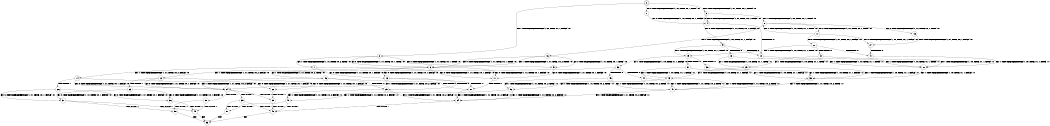 digraph BCG {
size = "7, 10.5";
center = TRUE;
node [shape = circle];
0 [peripheries = 2];
0 -> 1 [label = "EX !0 !ATOMIC_EXCH_BRANCH (1, +1, TRUE, +0, 1, TRUE) !:0:"];
0 -> 2 [label = "EX !1 !ATOMIC_EXCH_BRANCH (1, +0, TRUE, +1, 1, FALSE) !:0:"];
0 -> 3 [label = "EX !0 !ATOMIC_EXCH_BRANCH (1, +1, TRUE, +0, 1, TRUE) !:0:"];
1 -> 4 [label = "EX !0 !ATOMIC_EXCH_BRANCH (1, +1, TRUE, +0, 1, FALSE) !:0:"];
2 -> 5 [label = "EX !0 !ATOMIC_EXCH_BRANCH (1, +1, TRUE, +0, 1, TRUE) !:0:"];
2 -> 6 [label = "EX !0 !ATOMIC_EXCH_BRANCH (1, +1, TRUE, +0, 1, TRUE) !:0:"];
2 -> 7 [label = "EX !1 !ATOMIC_EXCH_BRANCH (1, +1, TRUE, +0, 2, TRUE) !:0:"];
3 -> 4 [label = "EX !0 !ATOMIC_EXCH_BRANCH (1, +1, TRUE, +0, 1, FALSE) !:0:"];
3 -> 8 [label = "EX !1 !ATOMIC_EXCH_BRANCH (1, +0, TRUE, +1, 1, TRUE) !:0:"];
3 -> 9 [label = "EX !0 !ATOMIC_EXCH_BRANCH (1, +1, TRUE, +0, 1, FALSE) !:0:"];
4 -> 10 [label = "TERMINATE !0"];
5 -> 11 [label = "EX !0 !ATOMIC_EXCH_BRANCH (1, +1, TRUE, +0, 1, FALSE) !:0:"];
6 -> 11 [label = "EX !0 !ATOMIC_EXCH_BRANCH (1, +1, TRUE, +0, 1, FALSE) !:0:"];
6 -> 12 [label = "EX !1 !ATOMIC_EXCH_BRANCH (1, +1, TRUE, +0, 2, FALSE) !:0:"];
6 -> 13 [label = "EX !0 !ATOMIC_EXCH_BRANCH (1, +1, TRUE, +0, 1, FALSE) !:0:"];
7 -> 11 [label = "EX !0 !ATOMIC_EXCH_BRANCH (1, +1, TRUE, +0, 1, FALSE) !:0:"];
7 -> 13 [label = "EX !0 !ATOMIC_EXCH_BRANCH (1, +1, TRUE, +0, 1, FALSE) !:0:"];
7 -> 14 [label = "EX !1 !ATOMIC_EXCH_BRANCH (1, +1, TRUE, +0, 2, FALSE) !:0:"];
8 -> 15 [label = "EX !0 !ATOMIC_EXCH_BRANCH (1, +1, TRUE, +0, 1, TRUE) !:0:"];
8 -> 16 [label = "EX !1 !ATOMIC_EXCH_BRANCH (1, +0, TRUE, +1, 1, FALSE) !:0:"];
8 -> 17 [label = "EX !0 !ATOMIC_EXCH_BRANCH (1, +1, TRUE, +0, 1, TRUE) !:0:"];
9 -> 10 [label = "TERMINATE !0"];
9 -> 18 [label = "TERMINATE !0"];
9 -> 19 [label = "EX !1 !ATOMIC_EXCH_BRANCH (1, +0, TRUE, +1, 1, TRUE) !:0:"];
10 -> 20 [label = "EX !1 !ATOMIC_EXCH_BRANCH (1, +0, TRUE, +1, 1, TRUE) !:1:"];
11 -> 21 [label = "TERMINATE !0"];
12 -> 22 [label = "EX !0 !ATOMIC_EXCH_BRANCH (1, +1, TRUE, +0, 1, FALSE) !:0:"];
12 -> 23 [label = "TERMINATE !1"];
12 -> 24 [label = "EX !0 !ATOMIC_EXCH_BRANCH (1, +1, TRUE, +0, 1, FALSE) !:0:"];
13 -> 21 [label = "TERMINATE !0"];
13 -> 25 [label = "TERMINATE !0"];
13 -> 24 [label = "EX !1 !ATOMIC_EXCH_BRANCH (1, +1, TRUE, +0, 2, FALSE) !:0:"];
14 -> 22 [label = "EX !0 !ATOMIC_EXCH_BRANCH (1, +1, TRUE, +0, 1, FALSE) !:0:"];
14 -> 26 [label = "TERMINATE !1"];
14 -> 24 [label = "EX !0 !ATOMIC_EXCH_BRANCH (1, +1, TRUE, +0, 1, FALSE) !:0:"];
15 -> 27 [label = "EX !0 !ATOMIC_EXCH_BRANCH (1, +1, TRUE, +0, 1, FALSE) !:0:"];
16 -> 5 [label = "EX !0 !ATOMIC_EXCH_BRANCH (1, +1, TRUE, +0, 1, TRUE) !:0:"];
16 -> 6 [label = "EX !1 !ATOMIC_EXCH_BRANCH (1, +1, TRUE, +0, 2, TRUE) !:0:"];
16 -> 6 [label = "EX !0 !ATOMIC_EXCH_BRANCH (1, +1, TRUE, +0, 1, TRUE) !:0:"];
17 -> 27 [label = "EX !0 !ATOMIC_EXCH_BRANCH (1, +1, TRUE, +0, 1, FALSE) !:0:"];
17 -> 8 [label = "EX !1 !ATOMIC_EXCH_BRANCH (1, +0, TRUE, +1, 1, TRUE) !:0:"];
17 -> 28 [label = "EX !0 !ATOMIC_EXCH_BRANCH (1, +1, TRUE, +0, 1, FALSE) !:0:"];
18 -> 20 [label = "EX !1 !ATOMIC_EXCH_BRANCH (1, +0, TRUE, +1, 1, TRUE) !:1:"];
18 -> 29 [label = "EX !1 !ATOMIC_EXCH_BRANCH (1, +0, TRUE, +1, 1, TRUE) !:1:"];
19 -> 30 [label = "TERMINATE !0"];
19 -> 31 [label = "TERMINATE !0"];
19 -> 32 [label = "EX !1 !ATOMIC_EXCH_BRANCH (1, +0, TRUE, +1, 1, FALSE) !:0:"];
20 -> 33 [label = "EX !1 !ATOMIC_EXCH_BRANCH (1, +0, TRUE, +1, 1, FALSE) !:1:"];
21 -> 34 [label = "EX !1 !ATOMIC_EXCH_BRANCH (1, +1, TRUE, +0, 2, FALSE) !:1:"];
22 -> 35 [label = "TERMINATE !0"];
23 -> 36 [label = "EX !0 !ATOMIC_EXCH_BRANCH (1, +1, TRUE, +0, 1, FALSE) !:0:"];
23 -> 37 [label = "EX !0 !ATOMIC_EXCH_BRANCH (1, +1, TRUE, +0, 1, FALSE) !:0:"];
24 -> 35 [label = "TERMINATE !0"];
24 -> 38 [label = "TERMINATE !1"];
24 -> 39 [label = "TERMINATE !0"];
25 -> 34 [label = "EX !1 !ATOMIC_EXCH_BRANCH (1, +1, TRUE, +0, 2, FALSE) !:1:"];
25 -> 40 [label = "EX !1 !ATOMIC_EXCH_BRANCH (1, +1, TRUE, +0, 2, FALSE) !:1:"];
26 -> 36 [label = "EX !0 !ATOMIC_EXCH_BRANCH (1, +1, TRUE, +0, 1, FALSE) !:0:"];
26 -> 37 [label = "EX !0 !ATOMIC_EXCH_BRANCH (1, +1, TRUE, +0, 1, FALSE) !:0:"];
27 -> 41 [label = "TERMINATE !0"];
28 -> 41 [label = "TERMINATE !0"];
28 -> 42 [label = "TERMINATE !0"];
28 -> 19 [label = "EX !1 !ATOMIC_EXCH_BRANCH (1, +0, TRUE, +1, 1, TRUE) !:0:"];
29 -> 33 [label = "EX !1 !ATOMIC_EXCH_BRANCH (1, +0, TRUE, +1, 1, FALSE) !:1:"];
29 -> 43 [label = "EX !1 !ATOMIC_EXCH_BRANCH (1, +0, TRUE, +1, 1, FALSE) !:1:"];
30 -> 33 [label = "EX !1 !ATOMIC_EXCH_BRANCH (1, +0, TRUE, +1, 1, FALSE) !:1:"];
31 -> 33 [label = "EX !1 !ATOMIC_EXCH_BRANCH (1, +0, TRUE, +1, 1, FALSE) !:1:"];
31 -> 43 [label = "EX !1 !ATOMIC_EXCH_BRANCH (1, +0, TRUE, +1, 1, FALSE) !:1:"];
32 -> 44 [label = "TERMINATE !0"];
32 -> 45 [label = "TERMINATE !0"];
32 -> 46 [label = "EX !1 !ATOMIC_EXCH_BRANCH (1, +1, TRUE, +0, 2, TRUE) !:0:"];
33 -> 47 [label = "EX !1 !ATOMIC_EXCH_BRANCH (1, +1, TRUE, +0, 2, TRUE) !:1:"];
34 -> 48 [label = "TERMINATE !1"];
35 -> 48 [label = "TERMINATE !1"];
36 -> 49 [label = "TERMINATE !0"];
37 -> 49 [label = "TERMINATE !0"];
37 -> 50 [label = "TERMINATE !0"];
38 -> 49 [label = "TERMINATE !0"];
38 -> 50 [label = "TERMINATE !0"];
39 -> 48 [label = "TERMINATE !1"];
39 -> 51 [label = "TERMINATE !1"];
40 -> 48 [label = "TERMINATE !1"];
40 -> 51 [label = "TERMINATE !1"];
41 -> 20 [label = "EX !1 !ATOMIC_EXCH_BRANCH (1, +0, TRUE, +1, 1, TRUE) !:1:"];
42 -> 20 [label = "EX !1 !ATOMIC_EXCH_BRANCH (1, +0, TRUE, +1, 1, TRUE) !:1:"];
42 -> 29 [label = "EX !1 !ATOMIC_EXCH_BRANCH (1, +0, TRUE, +1, 1, TRUE) !:1:"];
43 -> 47 [label = "EX !1 !ATOMIC_EXCH_BRANCH (1, +1, TRUE, +0, 2, TRUE) !:1:"];
43 -> 52 [label = "EX !1 !ATOMIC_EXCH_BRANCH (1, +1, TRUE, +0, 2, TRUE) !:1:"];
44 -> 47 [label = "EX !1 !ATOMIC_EXCH_BRANCH (1, +1, TRUE, +0, 2, TRUE) !:1:"];
45 -> 47 [label = "EX !1 !ATOMIC_EXCH_BRANCH (1, +1, TRUE, +0, 2, TRUE) !:1:"];
45 -> 52 [label = "EX !1 !ATOMIC_EXCH_BRANCH (1, +1, TRUE, +0, 2, TRUE) !:1:"];
46 -> 21 [label = "TERMINATE !0"];
46 -> 25 [label = "TERMINATE !0"];
46 -> 24 [label = "EX !1 !ATOMIC_EXCH_BRANCH (1, +1, TRUE, +0, 2, FALSE) !:0:"];
47 -> 34 [label = "EX !1 !ATOMIC_EXCH_BRANCH (1, +1, TRUE, +0, 2, FALSE) !:1:"];
48 -> 53 [label = "exit"];
49 -> 53 [label = "exit"];
50 -> 53 [label = "exit"];
51 -> 53 [label = "exit"];
52 -> 34 [label = "EX !1 !ATOMIC_EXCH_BRANCH (1, +1, TRUE, +0, 2, FALSE) !:1:"];
52 -> 40 [label = "EX !1 !ATOMIC_EXCH_BRANCH (1, +1, TRUE, +0, 2, FALSE) !:1:"];
}
